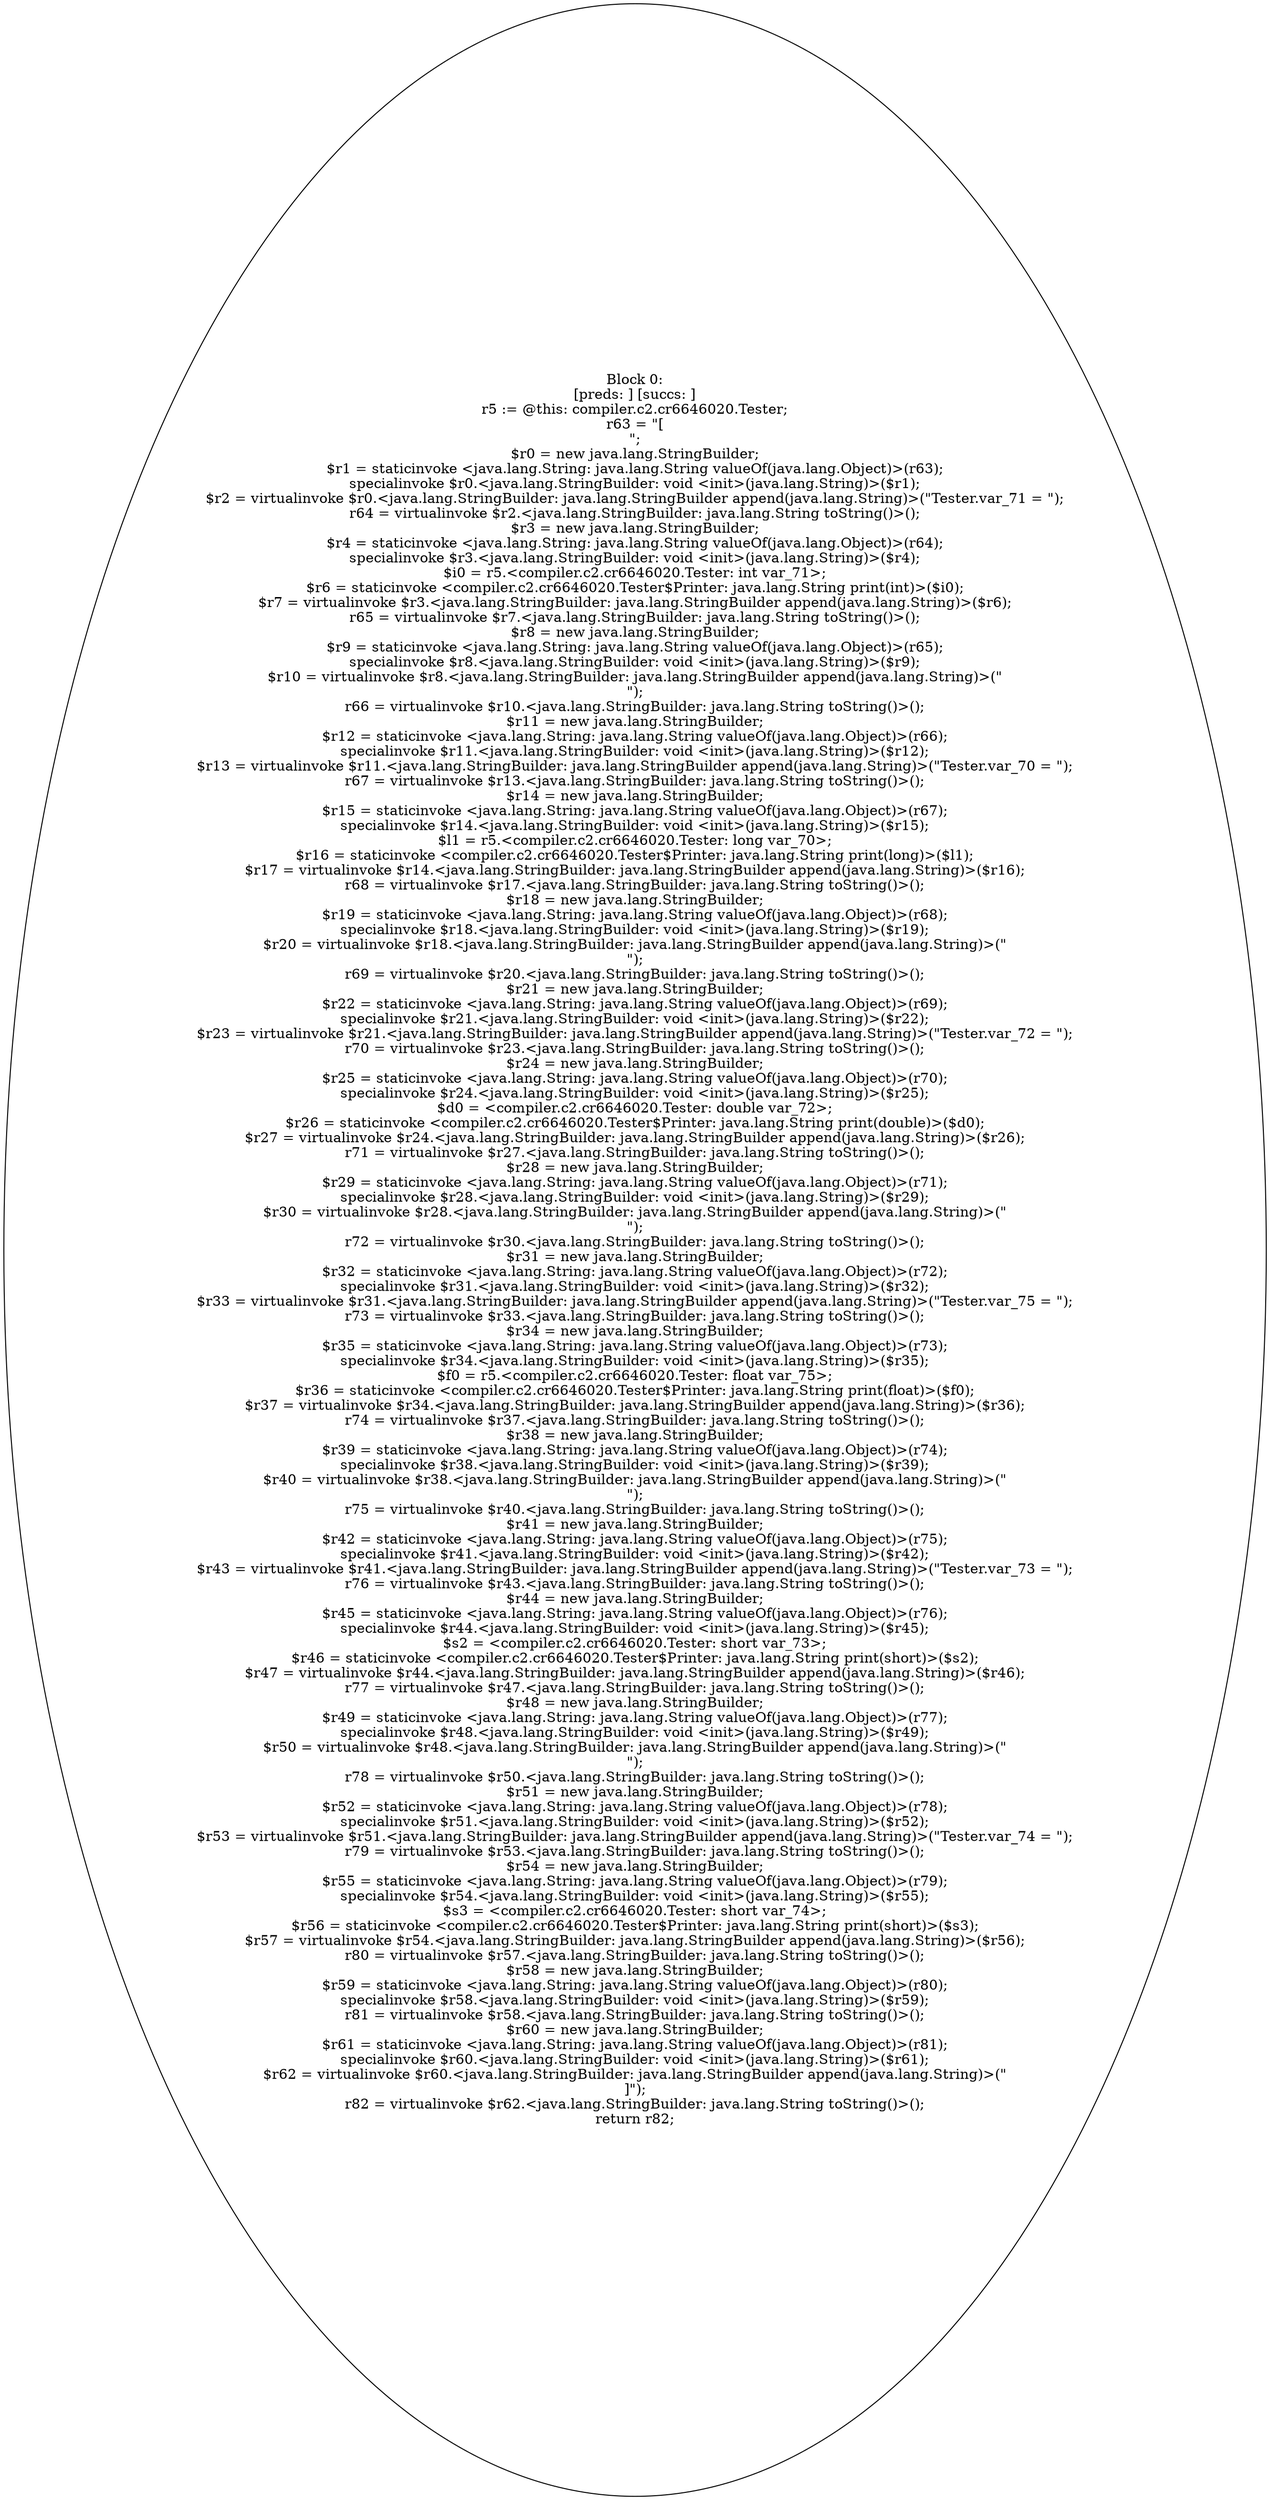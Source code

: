 digraph "unitGraph" {
    "Block 0:
[preds: ] [succs: ]
r5 := @this: compiler.c2.cr6646020.Tester;
r63 = \"[\n\";
$r0 = new java.lang.StringBuilder;
$r1 = staticinvoke <java.lang.String: java.lang.String valueOf(java.lang.Object)>(r63);
specialinvoke $r0.<java.lang.StringBuilder: void <init>(java.lang.String)>($r1);
$r2 = virtualinvoke $r0.<java.lang.StringBuilder: java.lang.StringBuilder append(java.lang.String)>(\"Tester.var_71 = \");
r64 = virtualinvoke $r2.<java.lang.StringBuilder: java.lang.String toString()>();
$r3 = new java.lang.StringBuilder;
$r4 = staticinvoke <java.lang.String: java.lang.String valueOf(java.lang.Object)>(r64);
specialinvoke $r3.<java.lang.StringBuilder: void <init>(java.lang.String)>($r4);
$i0 = r5.<compiler.c2.cr6646020.Tester: int var_71>;
$r6 = staticinvoke <compiler.c2.cr6646020.Tester$Printer: java.lang.String print(int)>($i0);
$r7 = virtualinvoke $r3.<java.lang.StringBuilder: java.lang.StringBuilder append(java.lang.String)>($r6);
r65 = virtualinvoke $r7.<java.lang.StringBuilder: java.lang.String toString()>();
$r8 = new java.lang.StringBuilder;
$r9 = staticinvoke <java.lang.String: java.lang.String valueOf(java.lang.Object)>(r65);
specialinvoke $r8.<java.lang.StringBuilder: void <init>(java.lang.String)>($r9);
$r10 = virtualinvoke $r8.<java.lang.StringBuilder: java.lang.StringBuilder append(java.lang.String)>(\"\n\");
r66 = virtualinvoke $r10.<java.lang.StringBuilder: java.lang.String toString()>();
$r11 = new java.lang.StringBuilder;
$r12 = staticinvoke <java.lang.String: java.lang.String valueOf(java.lang.Object)>(r66);
specialinvoke $r11.<java.lang.StringBuilder: void <init>(java.lang.String)>($r12);
$r13 = virtualinvoke $r11.<java.lang.StringBuilder: java.lang.StringBuilder append(java.lang.String)>(\"Tester.var_70 = \");
r67 = virtualinvoke $r13.<java.lang.StringBuilder: java.lang.String toString()>();
$r14 = new java.lang.StringBuilder;
$r15 = staticinvoke <java.lang.String: java.lang.String valueOf(java.lang.Object)>(r67);
specialinvoke $r14.<java.lang.StringBuilder: void <init>(java.lang.String)>($r15);
$l1 = r5.<compiler.c2.cr6646020.Tester: long var_70>;
$r16 = staticinvoke <compiler.c2.cr6646020.Tester$Printer: java.lang.String print(long)>($l1);
$r17 = virtualinvoke $r14.<java.lang.StringBuilder: java.lang.StringBuilder append(java.lang.String)>($r16);
r68 = virtualinvoke $r17.<java.lang.StringBuilder: java.lang.String toString()>();
$r18 = new java.lang.StringBuilder;
$r19 = staticinvoke <java.lang.String: java.lang.String valueOf(java.lang.Object)>(r68);
specialinvoke $r18.<java.lang.StringBuilder: void <init>(java.lang.String)>($r19);
$r20 = virtualinvoke $r18.<java.lang.StringBuilder: java.lang.StringBuilder append(java.lang.String)>(\"\n\");
r69 = virtualinvoke $r20.<java.lang.StringBuilder: java.lang.String toString()>();
$r21 = new java.lang.StringBuilder;
$r22 = staticinvoke <java.lang.String: java.lang.String valueOf(java.lang.Object)>(r69);
specialinvoke $r21.<java.lang.StringBuilder: void <init>(java.lang.String)>($r22);
$r23 = virtualinvoke $r21.<java.lang.StringBuilder: java.lang.StringBuilder append(java.lang.String)>(\"Tester.var_72 = \");
r70 = virtualinvoke $r23.<java.lang.StringBuilder: java.lang.String toString()>();
$r24 = new java.lang.StringBuilder;
$r25 = staticinvoke <java.lang.String: java.lang.String valueOf(java.lang.Object)>(r70);
specialinvoke $r24.<java.lang.StringBuilder: void <init>(java.lang.String)>($r25);
$d0 = <compiler.c2.cr6646020.Tester: double var_72>;
$r26 = staticinvoke <compiler.c2.cr6646020.Tester$Printer: java.lang.String print(double)>($d0);
$r27 = virtualinvoke $r24.<java.lang.StringBuilder: java.lang.StringBuilder append(java.lang.String)>($r26);
r71 = virtualinvoke $r27.<java.lang.StringBuilder: java.lang.String toString()>();
$r28 = new java.lang.StringBuilder;
$r29 = staticinvoke <java.lang.String: java.lang.String valueOf(java.lang.Object)>(r71);
specialinvoke $r28.<java.lang.StringBuilder: void <init>(java.lang.String)>($r29);
$r30 = virtualinvoke $r28.<java.lang.StringBuilder: java.lang.StringBuilder append(java.lang.String)>(\"\n\");
r72 = virtualinvoke $r30.<java.lang.StringBuilder: java.lang.String toString()>();
$r31 = new java.lang.StringBuilder;
$r32 = staticinvoke <java.lang.String: java.lang.String valueOf(java.lang.Object)>(r72);
specialinvoke $r31.<java.lang.StringBuilder: void <init>(java.lang.String)>($r32);
$r33 = virtualinvoke $r31.<java.lang.StringBuilder: java.lang.StringBuilder append(java.lang.String)>(\"Tester.var_75 = \");
r73 = virtualinvoke $r33.<java.lang.StringBuilder: java.lang.String toString()>();
$r34 = new java.lang.StringBuilder;
$r35 = staticinvoke <java.lang.String: java.lang.String valueOf(java.lang.Object)>(r73);
specialinvoke $r34.<java.lang.StringBuilder: void <init>(java.lang.String)>($r35);
$f0 = r5.<compiler.c2.cr6646020.Tester: float var_75>;
$r36 = staticinvoke <compiler.c2.cr6646020.Tester$Printer: java.lang.String print(float)>($f0);
$r37 = virtualinvoke $r34.<java.lang.StringBuilder: java.lang.StringBuilder append(java.lang.String)>($r36);
r74 = virtualinvoke $r37.<java.lang.StringBuilder: java.lang.String toString()>();
$r38 = new java.lang.StringBuilder;
$r39 = staticinvoke <java.lang.String: java.lang.String valueOf(java.lang.Object)>(r74);
specialinvoke $r38.<java.lang.StringBuilder: void <init>(java.lang.String)>($r39);
$r40 = virtualinvoke $r38.<java.lang.StringBuilder: java.lang.StringBuilder append(java.lang.String)>(\"\n\");
r75 = virtualinvoke $r40.<java.lang.StringBuilder: java.lang.String toString()>();
$r41 = new java.lang.StringBuilder;
$r42 = staticinvoke <java.lang.String: java.lang.String valueOf(java.lang.Object)>(r75);
specialinvoke $r41.<java.lang.StringBuilder: void <init>(java.lang.String)>($r42);
$r43 = virtualinvoke $r41.<java.lang.StringBuilder: java.lang.StringBuilder append(java.lang.String)>(\"Tester.var_73 = \");
r76 = virtualinvoke $r43.<java.lang.StringBuilder: java.lang.String toString()>();
$r44 = new java.lang.StringBuilder;
$r45 = staticinvoke <java.lang.String: java.lang.String valueOf(java.lang.Object)>(r76);
specialinvoke $r44.<java.lang.StringBuilder: void <init>(java.lang.String)>($r45);
$s2 = <compiler.c2.cr6646020.Tester: short var_73>;
$r46 = staticinvoke <compiler.c2.cr6646020.Tester$Printer: java.lang.String print(short)>($s2);
$r47 = virtualinvoke $r44.<java.lang.StringBuilder: java.lang.StringBuilder append(java.lang.String)>($r46);
r77 = virtualinvoke $r47.<java.lang.StringBuilder: java.lang.String toString()>();
$r48 = new java.lang.StringBuilder;
$r49 = staticinvoke <java.lang.String: java.lang.String valueOf(java.lang.Object)>(r77);
specialinvoke $r48.<java.lang.StringBuilder: void <init>(java.lang.String)>($r49);
$r50 = virtualinvoke $r48.<java.lang.StringBuilder: java.lang.StringBuilder append(java.lang.String)>(\"\n\");
r78 = virtualinvoke $r50.<java.lang.StringBuilder: java.lang.String toString()>();
$r51 = new java.lang.StringBuilder;
$r52 = staticinvoke <java.lang.String: java.lang.String valueOf(java.lang.Object)>(r78);
specialinvoke $r51.<java.lang.StringBuilder: void <init>(java.lang.String)>($r52);
$r53 = virtualinvoke $r51.<java.lang.StringBuilder: java.lang.StringBuilder append(java.lang.String)>(\"Tester.var_74 = \");
r79 = virtualinvoke $r53.<java.lang.StringBuilder: java.lang.String toString()>();
$r54 = new java.lang.StringBuilder;
$r55 = staticinvoke <java.lang.String: java.lang.String valueOf(java.lang.Object)>(r79);
specialinvoke $r54.<java.lang.StringBuilder: void <init>(java.lang.String)>($r55);
$s3 = <compiler.c2.cr6646020.Tester: short var_74>;
$r56 = staticinvoke <compiler.c2.cr6646020.Tester$Printer: java.lang.String print(short)>($s3);
$r57 = virtualinvoke $r54.<java.lang.StringBuilder: java.lang.StringBuilder append(java.lang.String)>($r56);
r80 = virtualinvoke $r57.<java.lang.StringBuilder: java.lang.String toString()>();
$r58 = new java.lang.StringBuilder;
$r59 = staticinvoke <java.lang.String: java.lang.String valueOf(java.lang.Object)>(r80);
specialinvoke $r58.<java.lang.StringBuilder: void <init>(java.lang.String)>($r59);
r81 = virtualinvoke $r58.<java.lang.StringBuilder: java.lang.String toString()>();
$r60 = new java.lang.StringBuilder;
$r61 = staticinvoke <java.lang.String: java.lang.String valueOf(java.lang.Object)>(r81);
specialinvoke $r60.<java.lang.StringBuilder: void <init>(java.lang.String)>($r61);
$r62 = virtualinvoke $r60.<java.lang.StringBuilder: java.lang.StringBuilder append(java.lang.String)>(\"\n]\");
r82 = virtualinvoke $r62.<java.lang.StringBuilder: java.lang.String toString()>();
return r82;
"
}
